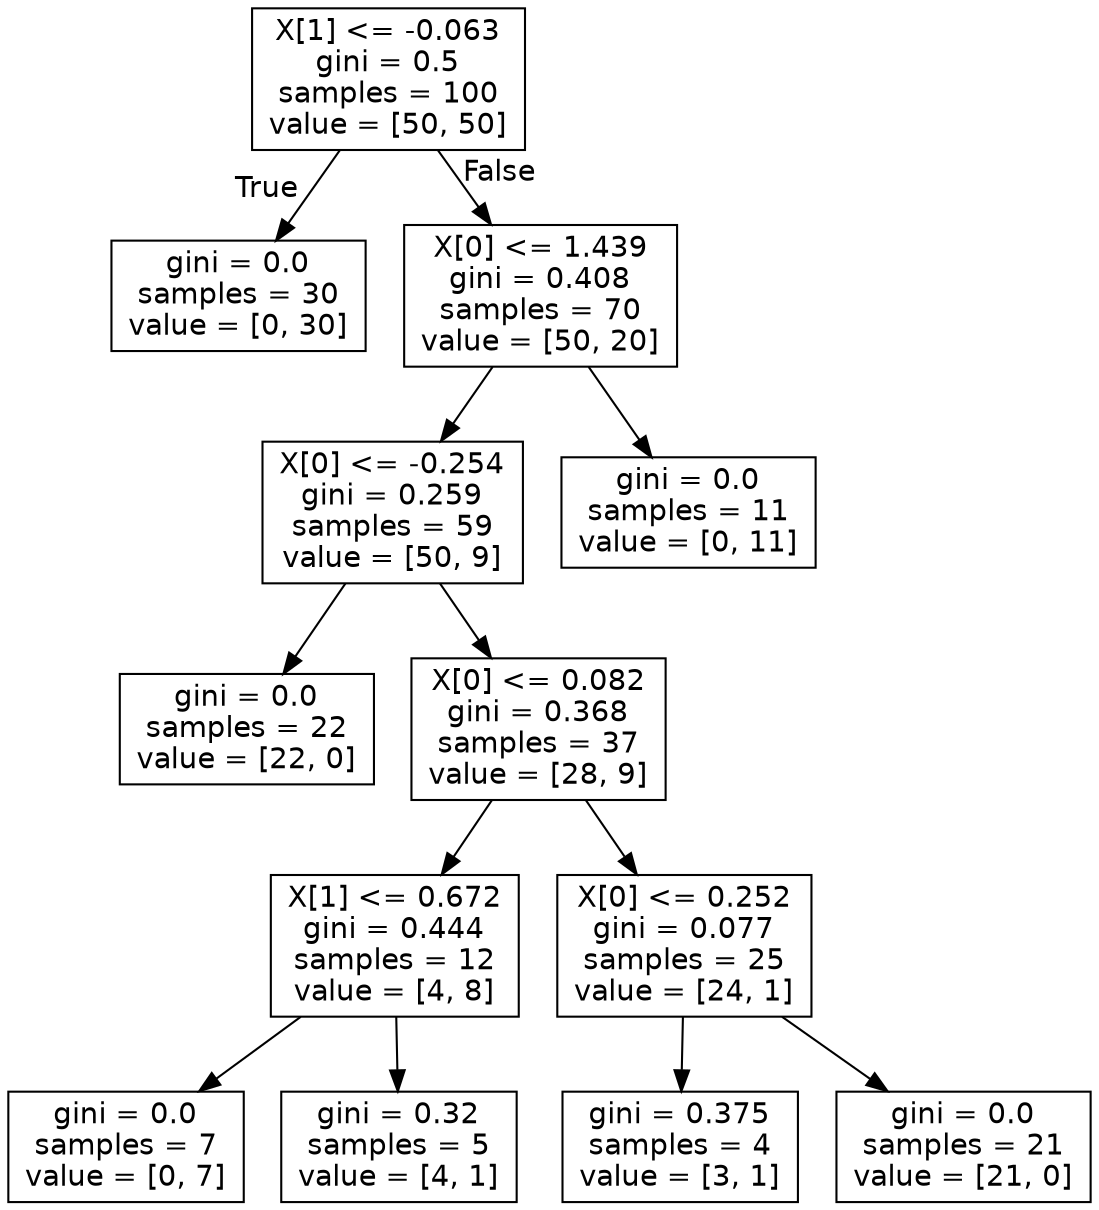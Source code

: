 digraph Tree {
node [shape=box, fontname="helvetica"] ;
edge [fontname="helvetica"] ;
0 [label="X[1] <= -0.063\ngini = 0.5\nsamples = 100\nvalue = [50, 50]"] ;
1 [label="gini = 0.0\nsamples = 30\nvalue = [0, 30]"] ;
0 -> 1 [labeldistance=2.5, labelangle=45, headlabel="True"] ;
2 [label="X[0] <= 1.439\ngini = 0.408\nsamples = 70\nvalue = [50, 20]"] ;
0 -> 2 [labeldistance=2.5, labelangle=-45, headlabel="False"] ;
3 [label="X[0] <= -0.254\ngini = 0.259\nsamples = 59\nvalue = [50, 9]"] ;
2 -> 3 ;
4 [label="gini = 0.0\nsamples = 22\nvalue = [22, 0]"] ;
3 -> 4 ;
5 [label="X[0] <= 0.082\ngini = 0.368\nsamples = 37\nvalue = [28, 9]"] ;
3 -> 5 ;
6 [label="X[1] <= 0.672\ngini = 0.444\nsamples = 12\nvalue = [4, 8]"] ;
5 -> 6 ;
7 [label="gini = 0.0\nsamples = 7\nvalue = [0, 7]"] ;
6 -> 7 ;
8 [label="gini = 0.32\nsamples = 5\nvalue = [4, 1]"] ;
6 -> 8 ;
9 [label="X[0] <= 0.252\ngini = 0.077\nsamples = 25\nvalue = [24, 1]"] ;
5 -> 9 ;
10 [label="gini = 0.375\nsamples = 4\nvalue = [3, 1]"] ;
9 -> 10 ;
11 [label="gini = 0.0\nsamples = 21\nvalue = [21, 0]"] ;
9 -> 11 ;
12 [label="gini = 0.0\nsamples = 11\nvalue = [0, 11]"] ;
2 -> 12 ;
}